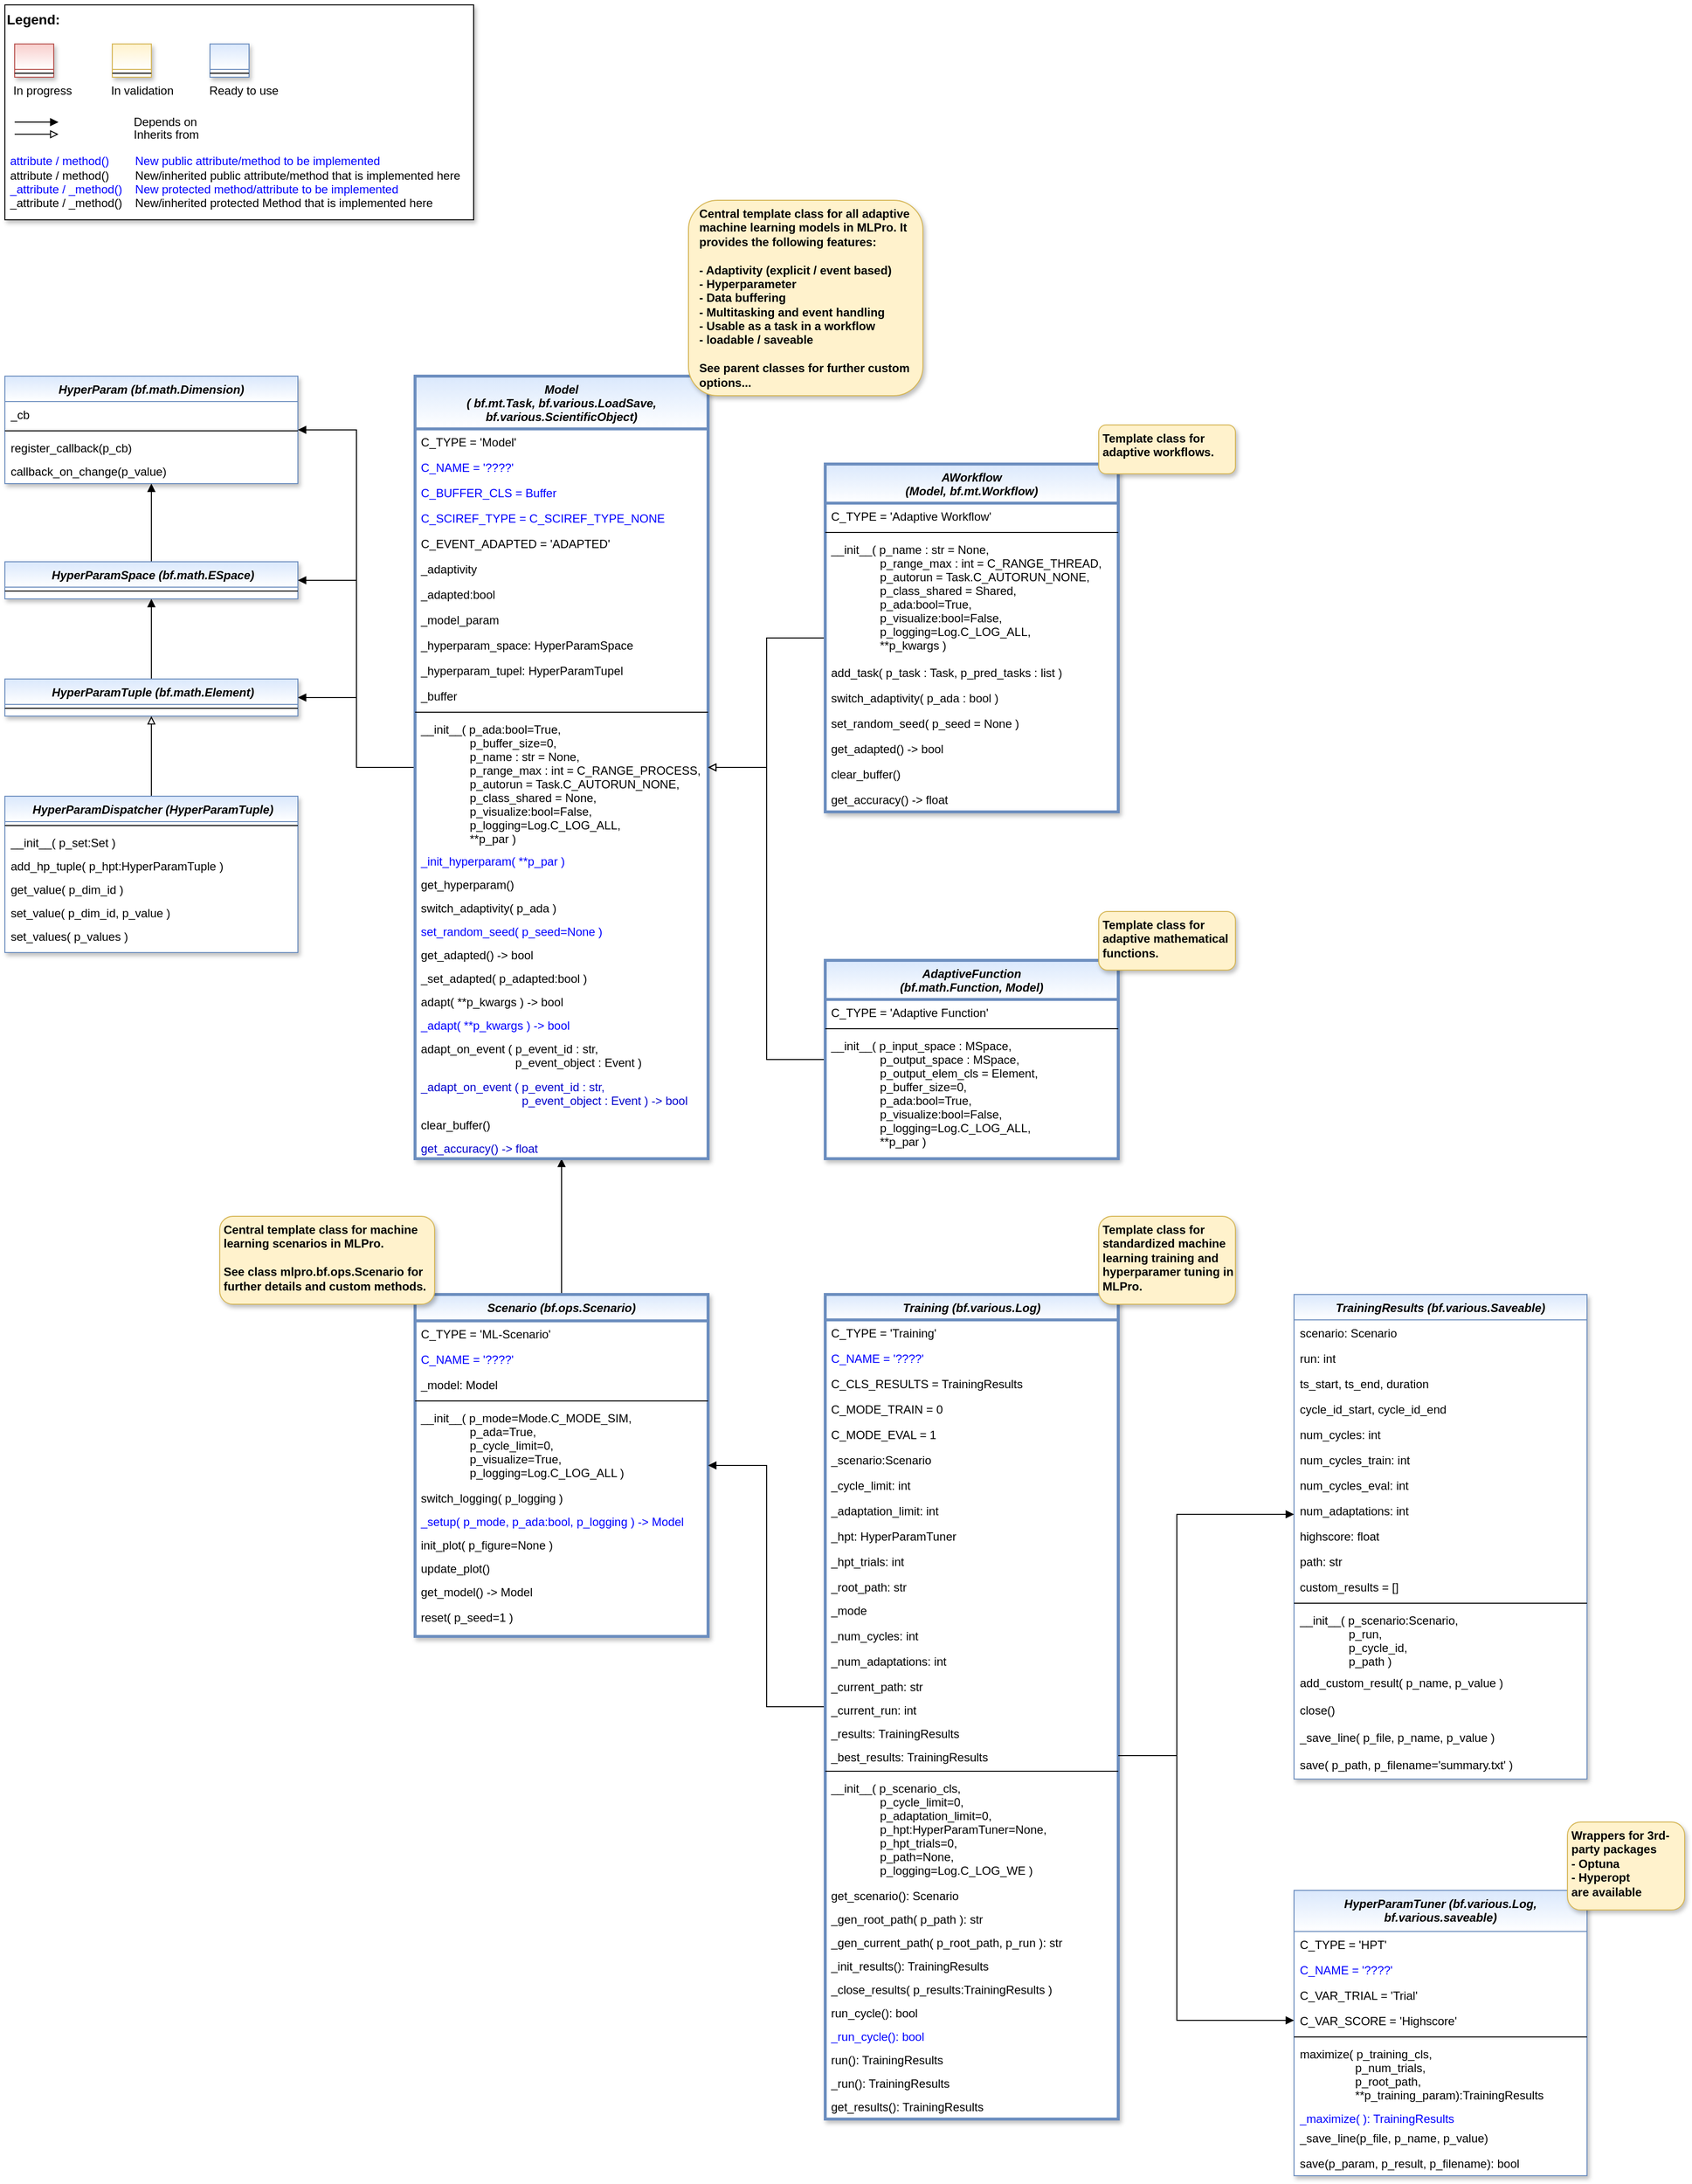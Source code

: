 <mxfile version="20.7.4" type="device"><diagram id="C5RBs43oDa-KdzZeNtuy" name="Page-1"><mxGraphModel dx="2894" dy="1236" grid="1" gridSize="10" guides="1" tooltips="1" connect="1" arrows="1" fold="1" page="1" pageScale="1" pageWidth="2336" pageHeight="1654" math="0" shadow="0"><root><mxCell id="WIyWlLk6GJQsqaUBKTNV-0"/><mxCell id="WIyWlLk6GJQsqaUBKTNV-1" parent="WIyWlLk6GJQsqaUBKTNV-0"/><mxCell id="O5edXU6aJBqtr2ZKTVR7-0" value="HyperParam (bf.math.Dimension)" style="swimlane;fontStyle=3;align=center;verticalAlign=top;childLayout=stackLayout;horizontal=1;startSize=26;horizontalStack=0;resizeParent=1;resizeLast=0;collapsible=1;marginBottom=0;rounded=0;shadow=1;strokeWidth=1;fillColor=#dae8fc;strokeColor=#6c8ebf;gradientColor=#ffffff;swimlaneFillColor=#ffffff;" parent="WIyWlLk6GJQsqaUBKTNV-1" vertex="1"><mxGeometry x="40" y="420" width="300" height="110" as="geometry"><mxRectangle x="230" y="140" width="160" height="26" as="alternateBounds"/></mxGeometry></mxCell><mxCell id="O5edXU6aJBqtr2ZKTVR7-24" value="_cb" style="text;align=left;verticalAlign=top;spacingLeft=4;spacingRight=4;overflow=hidden;rotatable=0;points=[[0,0.5],[1,0.5]];portConstraint=eastwest;" parent="O5edXU6aJBqtr2ZKTVR7-0" vertex="1"><mxGeometry y="26" width="300" height="26" as="geometry"/></mxCell><mxCell id="O5edXU6aJBqtr2ZKTVR7-4" value="" style="line;html=1;strokeWidth=1;align=left;verticalAlign=middle;spacingTop=-1;spacingLeft=3;spacingRight=3;rotatable=0;labelPosition=right;points=[];portConstraint=eastwest;" parent="O5edXU6aJBqtr2ZKTVR7-0" vertex="1"><mxGeometry y="52" width="300" height="8" as="geometry"/></mxCell><mxCell id="O5edXU6aJBqtr2ZKTVR7-25" value="register_callback(p_cb)" style="text;align=left;verticalAlign=top;spacingLeft=4;spacingRight=4;overflow=hidden;rotatable=0;points=[[0,0.5],[1,0.5]];portConstraint=eastwest;" parent="O5edXU6aJBqtr2ZKTVR7-0" vertex="1"><mxGeometry y="60" width="300" height="24" as="geometry"/></mxCell><mxCell id="O5edXU6aJBqtr2ZKTVR7-26" value="callback_on_change(p_value)" style="text;align=left;verticalAlign=top;spacingLeft=4;spacingRight=4;overflow=hidden;rotatable=0;points=[[0,0.5],[1,0.5]];portConstraint=eastwest;" parent="O5edXU6aJBqtr2ZKTVR7-0" vertex="1"><mxGeometry y="84" width="300" height="24" as="geometry"/></mxCell><mxCell id="O5edXU6aJBqtr2ZKTVR7-9" style="edgeStyle=orthogonalEdgeStyle;rounded=0;orthogonalLoop=1;jettySize=auto;html=1;endArrow=block;endFill=1;fontColor=#0000FF;" parent="WIyWlLk6GJQsqaUBKTNV-1" source="O5edXU6aJBqtr2ZKTVR7-10" target="O5edXU6aJBqtr2ZKTVR7-0" edge="1"><mxGeometry relative="1" as="geometry"/></mxCell><mxCell id="O5edXU6aJBqtr2ZKTVR7-10" value=" HyperParamSpace (bf.math.ESpace)" style="swimlane;fontStyle=3;align=center;verticalAlign=top;childLayout=stackLayout;horizontal=1;startSize=26;horizontalStack=0;resizeParent=1;resizeLast=0;collapsible=1;marginBottom=0;rounded=0;shadow=1;strokeWidth=1;fillColor=#dae8fc;strokeColor=#6c8ebf;gradientColor=#ffffff;swimlaneFillColor=#ffffff;" parent="WIyWlLk6GJQsqaUBKTNV-1" vertex="1"><mxGeometry x="40" y="610" width="300" height="38" as="geometry"><mxRectangle x="230" y="140" width="160" height="26" as="alternateBounds"/></mxGeometry></mxCell><mxCell id="O5edXU6aJBqtr2ZKTVR7-12" value="" style="line;html=1;strokeWidth=1;align=left;verticalAlign=middle;spacingTop=-1;spacingLeft=3;spacingRight=3;rotatable=0;labelPosition=right;points=[];portConstraint=eastwest;" parent="O5edXU6aJBqtr2ZKTVR7-10" vertex="1"><mxGeometry y="26" width="300" height="8" as="geometry"/></mxCell><mxCell id="O5edXU6aJBqtr2ZKTVR7-31" style="edgeStyle=orthogonalEdgeStyle;rounded=0;orthogonalLoop=1;jettySize=auto;html=1;endArrow=block;endFill=1;" parent="WIyWlLk6GJQsqaUBKTNV-1" source="O5edXU6aJBqtr2ZKTVR7-29" target="O5edXU6aJBqtr2ZKTVR7-10" edge="1"><mxGeometry relative="1" as="geometry"/></mxCell><mxCell id="O5edXU6aJBqtr2ZKTVR7-29" value=" HyperParamTuple (bf.math.Element)" style="swimlane;fontStyle=3;align=center;verticalAlign=top;childLayout=stackLayout;horizontal=1;startSize=26;horizontalStack=0;resizeParent=1;resizeLast=0;collapsible=1;marginBottom=0;rounded=0;shadow=1;strokeWidth=1;fillColor=#dae8fc;strokeColor=#6c8ebf;gradientColor=#ffffff;swimlaneFillColor=#ffffff;" parent="WIyWlLk6GJQsqaUBKTNV-1" vertex="1"><mxGeometry x="40" y="730" width="300" height="38" as="geometry"><mxRectangle x="230" y="140" width="160" height="26" as="alternateBounds"/></mxGeometry></mxCell><mxCell id="O5edXU6aJBqtr2ZKTVR7-30" value="" style="line;html=1;strokeWidth=1;align=left;verticalAlign=middle;spacingTop=-1;spacingLeft=3;spacingRight=3;rotatable=0;labelPosition=right;points=[];portConstraint=eastwest;" parent="O5edXU6aJBqtr2ZKTVR7-29" vertex="1"><mxGeometry y="26" width="300" height="8" as="geometry"/></mxCell><mxCell id="UP2SmdmnmiDTw7j5yn1o-6" value="TrainingResults (bf.various.Saveable)" style="swimlane;fontStyle=3;align=center;verticalAlign=top;childLayout=stackLayout;horizontal=1;startSize=26;horizontalStack=0;resizeParent=1;resizeLast=0;collapsible=1;marginBottom=0;rounded=0;shadow=1;strokeWidth=1;fillColor=#dae8fc;strokeColor=#6c8ebf;gradientColor=#ffffff;swimlaneFillColor=#ffffff;" parent="WIyWlLk6GJQsqaUBKTNV-1" vertex="1"><mxGeometry x="1360" y="1360" width="300" height="496" as="geometry"><mxRectangle x="230" y="140" width="160" height="26" as="alternateBounds"/></mxGeometry></mxCell><mxCell id="UP2SmdmnmiDTw7j5yn1o-34" value="scenario: Scenario" style="text;align=left;verticalAlign=top;spacingLeft=4;spacingRight=4;overflow=hidden;rotatable=0;points=[[0,0.5],[1,0.5]];portConstraint=eastwest;" parent="UP2SmdmnmiDTw7j5yn1o-6" vertex="1"><mxGeometry y="26" width="300" height="26" as="geometry"/></mxCell><mxCell id="PYtmdeU6_NjjEdoNpoMM-18" value="run: int" style="text;align=left;verticalAlign=top;spacingLeft=4;spacingRight=4;overflow=hidden;rotatable=0;points=[[0,0.5],[1,0.5]];portConstraint=eastwest;" parent="UP2SmdmnmiDTw7j5yn1o-6" vertex="1"><mxGeometry y="52" width="300" height="26" as="geometry"/></mxCell><mxCell id="UP2SmdmnmiDTw7j5yn1o-8" value="ts_start, ts_end, duration" style="text;align=left;verticalAlign=top;spacingLeft=4;spacingRight=4;overflow=hidden;rotatable=0;points=[[0,0.5],[1,0.5]];portConstraint=eastwest;" parent="UP2SmdmnmiDTw7j5yn1o-6" vertex="1"><mxGeometry y="78" width="300" height="26" as="geometry"/></mxCell><mxCell id="UP2SmdmnmiDTw7j5yn1o-9" value="cycle_id_start, cycle_id_end" style="text;align=left;verticalAlign=top;spacingLeft=4;spacingRight=4;overflow=hidden;rotatable=0;points=[[0,0.5],[1,0.5]];portConstraint=eastwest;" parent="UP2SmdmnmiDTw7j5yn1o-6" vertex="1"><mxGeometry y="104" width="300" height="26" as="geometry"/></mxCell><mxCell id="xcaQaqvuv9AdEiCgPE8b-4" value="num_cycles: int" style="text;align=left;verticalAlign=top;spacingLeft=4;spacingRight=4;overflow=hidden;rotatable=0;points=[[0,0.5],[1,0.5]];portConstraint=eastwest;" parent="UP2SmdmnmiDTw7j5yn1o-6" vertex="1"><mxGeometry y="130" width="300" height="26" as="geometry"/></mxCell><mxCell id="__xDNqv_vZQiCEkt3bh0-3" value="num_cycles_train: int" style="text;align=left;verticalAlign=top;spacingLeft=4;spacingRight=4;overflow=hidden;rotatable=0;points=[[0,0.5],[1,0.5]];portConstraint=eastwest;" parent="UP2SmdmnmiDTw7j5yn1o-6" vertex="1"><mxGeometry y="156" width="300" height="26" as="geometry"/></mxCell><mxCell id="xcaQaqvuv9AdEiCgPE8b-3" value="num_cycles_eval: int" style="text;align=left;verticalAlign=top;spacingLeft=4;spacingRight=4;overflow=hidden;rotatable=0;points=[[0,0.5],[1,0.5]];portConstraint=eastwest;" parent="UP2SmdmnmiDTw7j5yn1o-6" vertex="1"><mxGeometry y="182" width="300" height="26" as="geometry"/></mxCell><mxCell id="__xDNqv_vZQiCEkt3bh0-2" value="num_adaptations: int" style="text;align=left;verticalAlign=top;spacingLeft=4;spacingRight=4;overflow=hidden;rotatable=0;points=[[0,0.5],[1,0.5]];portConstraint=eastwest;" parent="UP2SmdmnmiDTw7j5yn1o-6" vertex="1"><mxGeometry y="208" width="300" height="26" as="geometry"/></mxCell><mxCell id="UP2SmdmnmiDTw7j5yn1o-15" value="highscore: float" style="text;align=left;verticalAlign=top;spacingLeft=4;spacingRight=4;overflow=hidden;rotatable=0;points=[[0,0.5],[1,0.5]];portConstraint=eastwest;" parent="UP2SmdmnmiDTw7j5yn1o-6" vertex="1"><mxGeometry y="234" width="300" height="26" as="geometry"/></mxCell><mxCell id="UP2SmdmnmiDTw7j5yn1o-39" value="path: str" style="text;align=left;verticalAlign=top;spacingLeft=4;spacingRight=4;overflow=hidden;rotatable=0;points=[[0,0.5],[1,0.5]];portConstraint=eastwest;" parent="UP2SmdmnmiDTw7j5yn1o-6" vertex="1"><mxGeometry y="260" width="300" height="26" as="geometry"/></mxCell><mxCell id="PYtmdeU6_NjjEdoNpoMM-24" value="custom_results = []" style="text;align=left;verticalAlign=top;spacingLeft=4;spacingRight=4;overflow=hidden;rotatable=0;points=[[0,0.5],[1,0.5]];portConstraint=eastwest;" parent="UP2SmdmnmiDTw7j5yn1o-6" vertex="1"><mxGeometry y="286" width="300" height="26" as="geometry"/></mxCell><mxCell id="UP2SmdmnmiDTw7j5yn1o-16" value="" style="line;html=1;strokeWidth=1;align=left;verticalAlign=middle;spacingTop=-1;spacingLeft=3;spacingRight=3;rotatable=0;labelPosition=right;points=[];portConstraint=eastwest;" parent="UP2SmdmnmiDTw7j5yn1o-6" vertex="1"><mxGeometry y="312" width="300" height="8" as="geometry"/></mxCell><mxCell id="UP2SmdmnmiDTw7j5yn1o-17" value="__init__( p_scenario:Scenario, &#10;               p_run,&#10;               p_cycle_id,&#10;               p_path )" style="text;align=left;verticalAlign=top;spacingLeft=4;spacingRight=4;overflow=hidden;rotatable=0;points=[[0,0.5],[1,0.5]];portConstraint=eastwest;" parent="UP2SmdmnmiDTw7j5yn1o-6" vertex="1"><mxGeometry y="320" width="300" height="64" as="geometry"/></mxCell><mxCell id="PYtmdeU6_NjjEdoNpoMM-25" value="add_custom_result( p_name, p_value )" style="text;align=left;verticalAlign=top;spacingLeft=4;spacingRight=4;overflow=hidden;rotatable=0;points=[[0,0.5],[1,0.5]];portConstraint=eastwest;" parent="UP2SmdmnmiDTw7j5yn1o-6" vertex="1"><mxGeometry y="384" width="300" height="28" as="geometry"/></mxCell><mxCell id="PYtmdeU6_NjjEdoNpoMM-23" value="close()" style="text;align=left;verticalAlign=top;spacingLeft=4;spacingRight=4;overflow=hidden;rotatable=0;points=[[0,0.5],[1,0.5]];portConstraint=eastwest;" parent="UP2SmdmnmiDTw7j5yn1o-6" vertex="1"><mxGeometry y="412" width="300" height="28" as="geometry"/></mxCell><mxCell id="PYtmdeU6_NjjEdoNpoMM-27" value="_save_line( p_file, p_name, p_value )" style="text;align=left;verticalAlign=top;spacingLeft=4;spacingRight=4;overflow=hidden;rotatable=0;points=[[0,0.5],[1,0.5]];portConstraint=eastwest;" parent="UP2SmdmnmiDTw7j5yn1o-6" vertex="1"><mxGeometry y="440" width="300" height="28" as="geometry"/></mxCell><mxCell id="PYtmdeU6_NjjEdoNpoMM-26" value="save( p_path, p_filename='summary.txt' )" style="text;align=left;verticalAlign=top;spacingLeft=4;spacingRight=4;overflow=hidden;rotatable=0;points=[[0,0.5],[1,0.5]];portConstraint=eastwest;" parent="UP2SmdmnmiDTw7j5yn1o-6" vertex="1"><mxGeometry y="468" width="300" height="28" as="geometry"/></mxCell><mxCell id="UP2SmdmnmiDTw7j5yn1o-40" value="HyperParamTuner (bf.various.Log,&#10;bf.various.saveable)" style="swimlane;fontStyle=3;align=center;verticalAlign=top;childLayout=stackLayout;horizontal=1;startSize=42;horizontalStack=0;resizeParent=1;resizeLast=0;collapsible=1;marginBottom=0;rounded=0;shadow=1;strokeWidth=1;fillColor=#dae8fc;strokeColor=#6c8ebf;swimlaneFillColor=#ffffff;gradientColor=#ffffff;" parent="WIyWlLk6GJQsqaUBKTNV-1" vertex="1"><mxGeometry x="1360" y="1970" width="300" height="292" as="geometry"><mxRectangle x="230" y="140" width="160" height="26" as="alternateBounds"/></mxGeometry></mxCell><mxCell id="UP2SmdmnmiDTw7j5yn1o-60" value="C_TYPE = 'HPT'" style="text;align=left;verticalAlign=top;spacingLeft=4;spacingRight=4;overflow=hidden;rotatable=0;points=[[0,0.5],[1,0.5]];portConstraint=eastwest;" parent="UP2SmdmnmiDTw7j5yn1o-40" vertex="1"><mxGeometry y="42" width="300" height="26" as="geometry"/></mxCell><mxCell id="FmXNCEUKpYJ3uv0xe9kV-7" value="C_NAME = '????'" style="text;align=left;verticalAlign=top;spacingLeft=4;spacingRight=4;overflow=hidden;rotatable=0;points=[[0,0.5],[1,0.5]];portConstraint=eastwest;fontColor=#0000FF;" parent="UP2SmdmnmiDTw7j5yn1o-40" vertex="1"><mxGeometry y="68" width="300" height="26" as="geometry"/></mxCell><mxCell id="FmXNCEUKpYJ3uv0xe9kV-6" value="C_VAR_TRIAL = 'Trial'" style="text;align=left;verticalAlign=top;spacingLeft=4;spacingRight=4;overflow=hidden;rotatable=0;points=[[0,0.5],[1,0.5]];portConstraint=eastwest;" parent="UP2SmdmnmiDTw7j5yn1o-40" vertex="1"><mxGeometry y="94" width="300" height="26" as="geometry"/></mxCell><mxCell id="UP2SmdmnmiDTw7j5yn1o-61" value="C_VAR_SCORE = 'Highscore'" style="text;align=left;verticalAlign=top;spacingLeft=4;spacingRight=4;overflow=hidden;rotatable=0;points=[[0,0.5],[1,0.5]];portConstraint=eastwest;fontColor=#000000;" parent="UP2SmdmnmiDTw7j5yn1o-40" vertex="1"><mxGeometry y="120" width="300" height="26" as="geometry"/></mxCell><mxCell id="UP2SmdmnmiDTw7j5yn1o-47" value="" style="line;html=1;strokeWidth=1;align=left;verticalAlign=middle;spacingTop=-1;spacingLeft=3;spacingRight=3;rotatable=0;labelPosition=right;points=[];portConstraint=eastwest;" parent="UP2SmdmnmiDTw7j5yn1o-40" vertex="1"><mxGeometry y="146" width="300" height="8" as="geometry"/></mxCell><mxCell id="UP2SmdmnmiDTw7j5yn1o-71" value="maximize( p_training_cls, &#10;                 p_num_trials, &#10;                 p_root_path,&#10;                 **p_training_param):TrainingResults" style="text;align=left;verticalAlign=top;spacingLeft=4;spacingRight=4;overflow=hidden;rotatable=0;points=[[0,0.5],[1,0.5]];portConstraint=eastwest;" parent="UP2SmdmnmiDTw7j5yn1o-40" vertex="1"><mxGeometry y="154" width="300" height="66" as="geometry"/></mxCell><mxCell id="dl7jBH0QpKdt2L9IKGmV-32" value="_maximize( ): TrainingResults" style="text;align=left;verticalAlign=top;spacingLeft=4;spacingRight=4;overflow=hidden;rotatable=0;points=[[0,0.5],[1,0.5]];portConstraint=eastwest;fontColor=#0000FF;" parent="UP2SmdmnmiDTw7j5yn1o-40" vertex="1"><mxGeometry y="220" width="300" height="20" as="geometry"/></mxCell><mxCell id="FmXNCEUKpYJ3uv0xe9kV-10" value="_save_line(p_file, p_name, p_value)" style="text;align=left;verticalAlign=top;spacingLeft=4;spacingRight=4;overflow=hidden;rotatable=0;points=[[0,0.5],[1,0.5]];portConstraint=eastwest;" parent="UP2SmdmnmiDTw7j5yn1o-40" vertex="1"><mxGeometry y="240" width="300" height="26" as="geometry"/></mxCell><mxCell id="FmXNCEUKpYJ3uv0xe9kV-11" value="save(p_param, p_result, p_filename): bool" style="text;align=left;verticalAlign=top;spacingLeft=4;spacingRight=4;overflow=hidden;rotatable=0;points=[[0,0.5],[1,0.5]];portConstraint=eastwest;" parent="UP2SmdmnmiDTw7j5yn1o-40" vertex="1"><mxGeometry y="266" width="300" height="26" as="geometry"/></mxCell><mxCell id="__xDNqv_vZQiCEkt3bh0-10" style="edgeStyle=orthogonalEdgeStyle;rounded=0;orthogonalLoop=1;jettySize=auto;html=1;endArrow=block;endFill=1;exitX=0.5;exitY=0;exitDx=0;exitDy=0;" parent="WIyWlLk6GJQsqaUBKTNV-1" source="UP2SmdmnmiDTw7j5yn1o-20" target="ZXzUqIAL4igxPkpYoOi9-0" edge="1"><mxGeometry relative="1" as="geometry"/></mxCell><mxCell id="UP2SmdmnmiDTw7j5yn1o-20" value="Scenario (bf.ops.Scenario)" style="swimlane;fontStyle=3;align=center;verticalAlign=top;childLayout=stackLayout;horizontal=1;startSize=27;horizontalStack=0;resizeParent=1;resizeLast=0;collapsible=1;marginBottom=0;rounded=0;shadow=1;strokeWidth=3;fillColor=#dae8fc;strokeColor=#6c8ebf;gradientColor=#ffffff;swimlaneFillColor=#ffffff;" parent="WIyWlLk6GJQsqaUBKTNV-1" vertex="1"><mxGeometry x="460" y="1360" width="300" height="350" as="geometry"><mxRectangle x="230" y="140" width="160" height="26" as="alternateBounds"/></mxGeometry></mxCell><mxCell id="UP2SmdmnmiDTw7j5yn1o-27" value="C_TYPE = 'ML-Scenario'" style="text;align=left;verticalAlign=top;spacingLeft=4;spacingRight=4;overflow=hidden;rotatable=0;points=[[0,0.5],[1,0.5]];portConstraint=eastwest;" parent="UP2SmdmnmiDTw7j5yn1o-20" vertex="1"><mxGeometry y="27" width="300" height="26" as="geometry"/></mxCell><mxCell id="UP2SmdmnmiDTw7j5yn1o-28" value="C_NAME = '????'" style="text;align=left;verticalAlign=top;spacingLeft=4;spacingRight=4;overflow=hidden;rotatable=0;points=[[0,0.5],[1,0.5]];portConstraint=eastwest;fontColor=#0000FF;" parent="UP2SmdmnmiDTw7j5yn1o-20" vertex="1"><mxGeometry y="53" width="300" height="26" as="geometry"/></mxCell><mxCell id="dl7jBH0QpKdt2L9IKGmV-12" value="_model: Model" style="text;align=left;verticalAlign=top;spacingLeft=4;spacingRight=4;overflow=hidden;rotatable=0;points=[[0,0.5],[1,0.5]];portConstraint=eastwest;" parent="UP2SmdmnmiDTw7j5yn1o-20" vertex="1"><mxGeometry y="79" width="300" height="26" as="geometry"/></mxCell><mxCell id="UP2SmdmnmiDTw7j5yn1o-25" value="" style="line;html=1;strokeWidth=1;align=left;verticalAlign=middle;spacingTop=-1;spacingLeft=3;spacingRight=3;rotatable=0;labelPosition=right;points=[];portConstraint=eastwest;" parent="UP2SmdmnmiDTw7j5yn1o-20" vertex="1"><mxGeometry y="105" width="300" height="8" as="geometry"/></mxCell><mxCell id="f72OymnG5Jdyl8jaYfJm-5" value="__init__( p_mode=Mode.C_MODE_SIM,&#10;               p_ada=True, &#10;               p_cycle_limit=0,&#10;               p_visualize=True,&#10;               p_logging=Log.C_LOG_ALL )" style="text;align=left;verticalAlign=top;spacingLeft=4;spacingRight=4;overflow=hidden;rotatable=0;points=[[0,0.5],[1,0.5]];portConstraint=eastwest;" parent="UP2SmdmnmiDTw7j5yn1o-20" vertex="1"><mxGeometry y="113" width="300" height="82" as="geometry"/></mxCell><mxCell id="PYtmdeU6_NjjEdoNpoMM-0" value="switch_logging( p_logging )" style="text;align=left;verticalAlign=top;spacingLeft=4;spacingRight=4;overflow=hidden;rotatable=0;points=[[0,0.5],[1,0.5]];portConstraint=eastwest;" parent="UP2SmdmnmiDTw7j5yn1o-20" vertex="1"><mxGeometry y="195" width="300" height="24" as="geometry"/></mxCell><mxCell id="dl7jBH0QpKdt2L9IKGmV-11" value="_setup( p_mode, p_ada:bool, p_logging ) -&gt; Model" style="text;align=left;verticalAlign=top;spacingLeft=4;spacingRight=4;overflow=hidden;rotatable=0;points=[[0,0.5],[1,0.5]];portConstraint=eastwest;fontColor=#0000FF;" parent="UP2SmdmnmiDTw7j5yn1o-20" vertex="1"><mxGeometry y="219" width="300" height="24" as="geometry"/></mxCell><mxCell id="GVWxCdjZFcxz5yg6jZ50-13" value="init_plot( p_figure=None )" style="text;align=left;verticalAlign=top;spacingLeft=4;spacingRight=4;overflow=hidden;rotatable=0;points=[[0,0.5],[1,0.5]];portConstraint=eastwest;" parent="UP2SmdmnmiDTw7j5yn1o-20" vertex="1"><mxGeometry y="243" width="300" height="24" as="geometry"/></mxCell><mxCell id="GVWxCdjZFcxz5yg6jZ50-16" value="update_plot()" style="text;align=left;verticalAlign=top;spacingLeft=4;spacingRight=4;overflow=hidden;rotatable=0;points=[[0,0.5],[1,0.5]];portConstraint=eastwest;" parent="UP2SmdmnmiDTw7j5yn1o-20" vertex="1"><mxGeometry y="267" width="300" height="24" as="geometry"/></mxCell><mxCell id="UP2SmdmnmiDTw7j5yn1o-37" value="get_model() -&gt; Model" style="text;align=left;verticalAlign=top;spacingLeft=4;spacingRight=4;overflow=hidden;rotatable=0;points=[[0,0.5],[1,0.5]];portConstraint=eastwest;" parent="UP2SmdmnmiDTw7j5yn1o-20" vertex="1"><mxGeometry y="291" width="300" height="26" as="geometry"/></mxCell><mxCell id="UP2SmdmnmiDTw7j5yn1o-29" value="reset( p_seed=1 )" style="text;align=left;verticalAlign=top;spacingLeft=4;spacingRight=4;overflow=hidden;rotatable=0;points=[[0,0.5],[1,0.5]];portConstraint=eastwest;" parent="UP2SmdmnmiDTw7j5yn1o-20" vertex="1"><mxGeometry y="317" width="300" height="30" as="geometry"/></mxCell><mxCell id="__xDNqv_vZQiCEkt3bh0-11" style="edgeStyle=orthogonalEdgeStyle;rounded=0;orthogonalLoop=1;jettySize=auto;html=1;endArrow=block;endFill=1;exitX=1;exitY=0.5;exitDx=0;exitDy=0;" parent="WIyWlLk6GJQsqaUBKTNV-1" source="PYtmdeU6_NjjEdoNpoMM-19" target="UP2SmdmnmiDTw7j5yn1o-6" edge="1"><mxGeometry relative="1" as="geometry"><Array as="points"><mxPoint x="1240" y="1832"/><mxPoint x="1240" y="1585"/></Array></mxGeometry></mxCell><mxCell id="__xDNqv_vZQiCEkt3bh0-13" style="edgeStyle=orthogonalEdgeStyle;rounded=0;orthogonalLoop=1;jettySize=auto;html=1;endArrow=block;endFill=1;" parent="WIyWlLk6GJQsqaUBKTNV-1" source="UP2SmdmnmiDTw7j5yn1o-0" target="UP2SmdmnmiDTw7j5yn1o-20" edge="1"><mxGeometry relative="1" as="geometry"><mxPoint x="761" y="1745" as="targetPoint"/></mxGeometry></mxCell><mxCell id="UP2SmdmnmiDTw7j5yn1o-0" value="Training (bf.various.Log)" style="swimlane;fontStyle=3;align=center;verticalAlign=top;childLayout=stackLayout;horizontal=1;startSize=26;horizontalStack=0;resizeParent=1;resizeLast=0;collapsible=1;marginBottom=0;rounded=0;shadow=1;strokeWidth=3;fillColor=#dae8fc;strokeColor=#6c8ebf;gradientColor=#ffffff;swimlaneFillColor=#ffffff;" parent="WIyWlLk6GJQsqaUBKTNV-1" vertex="1"><mxGeometry x="880" y="1360" width="300" height="844" as="geometry"><mxRectangle x="230" y="140" width="160" height="26" as="alternateBounds"/></mxGeometry></mxCell><mxCell id="UP2SmdmnmiDTw7j5yn1o-1" value="C_TYPE = 'Training'" style="text;align=left;verticalAlign=top;spacingLeft=4;spacingRight=4;overflow=hidden;rotatable=0;points=[[0,0.5],[1,0.5]];portConstraint=eastwest;" parent="UP2SmdmnmiDTw7j5yn1o-0" vertex="1"><mxGeometry y="26" width="300" height="26" as="geometry"/></mxCell><mxCell id="UP2SmdmnmiDTw7j5yn1o-2" value="C_NAME = '????'" style="text;align=left;verticalAlign=top;spacingLeft=4;spacingRight=4;overflow=hidden;rotatable=0;points=[[0,0.5],[1,0.5]];portConstraint=eastwest;fontColor=#0000FF;" parent="UP2SmdmnmiDTw7j5yn1o-0" vertex="1"><mxGeometry y="52" width="300" height="26" as="geometry"/></mxCell><mxCell id="PYtmdeU6_NjjEdoNpoMM-20" value="C_CLS_RESULTS = TrainingResults" style="text;align=left;verticalAlign=top;spacingLeft=4;spacingRight=4;overflow=hidden;rotatable=0;points=[[0,0.5],[1,0.5]];portConstraint=eastwest;" parent="UP2SmdmnmiDTw7j5yn1o-0" vertex="1"><mxGeometry y="78" width="300" height="26" as="geometry"/></mxCell><mxCell id="xcaQaqvuv9AdEiCgPE8b-0" value="C_MODE_TRAIN = 0" style="text;align=left;verticalAlign=top;spacingLeft=4;spacingRight=4;overflow=hidden;rotatable=0;points=[[0,0.5],[1,0.5]];portConstraint=eastwest;" parent="UP2SmdmnmiDTw7j5yn1o-0" vertex="1"><mxGeometry y="104" width="300" height="26" as="geometry"/></mxCell><mxCell id="xcaQaqvuv9AdEiCgPE8b-1" value="C_MODE_EVAL = 1" style="text;align=left;verticalAlign=top;spacingLeft=4;spacingRight=4;overflow=hidden;rotatable=0;points=[[0,0.5],[1,0.5]];portConstraint=eastwest;" parent="UP2SmdmnmiDTw7j5yn1o-0" vertex="1"><mxGeometry y="130" width="300" height="26" as="geometry"/></mxCell><mxCell id="n3NhlZLaFpn2-pY8zzA--0" value="_scenario:Scenario" style="text;align=left;verticalAlign=top;spacingLeft=4;spacingRight=4;overflow=hidden;rotatable=0;points=[[0,0.5],[1,0.5]];portConstraint=eastwest;" parent="UP2SmdmnmiDTw7j5yn1o-0" vertex="1"><mxGeometry y="156" width="300" height="26" as="geometry"/></mxCell><mxCell id="PYtmdeU6_NjjEdoNpoMM-31" value="_cycle_limit: int" style="text;align=left;verticalAlign=top;spacingLeft=4;spacingRight=4;overflow=hidden;rotatable=0;points=[[0,0.5],[1,0.5]];portConstraint=eastwest;" parent="UP2SmdmnmiDTw7j5yn1o-0" vertex="1"><mxGeometry y="182" width="300" height="26" as="geometry"/></mxCell><mxCell id="__xDNqv_vZQiCEkt3bh0-1" value="_adaptation_limit: int" style="text;align=left;verticalAlign=top;spacingLeft=4;spacingRight=4;overflow=hidden;rotatable=0;points=[[0,0.5],[1,0.5]];portConstraint=eastwest;" parent="UP2SmdmnmiDTw7j5yn1o-0" vertex="1"><mxGeometry y="208" width="300" height="26" as="geometry"/></mxCell><mxCell id="n3NhlZLaFpn2-pY8zzA--2" value="_hpt: HyperParamTuner" style="text;align=left;verticalAlign=top;spacingLeft=4;spacingRight=4;overflow=hidden;rotatable=0;points=[[0,0.5],[1,0.5]];portConstraint=eastwest;" parent="UP2SmdmnmiDTw7j5yn1o-0" vertex="1"><mxGeometry y="234" width="300" height="26" as="geometry"/></mxCell><mxCell id="n3NhlZLaFpn2-pY8zzA--3" value="_hpt_trials: int" style="text;align=left;verticalAlign=top;spacingLeft=4;spacingRight=4;overflow=hidden;rotatable=0;points=[[0,0.5],[1,0.5]];portConstraint=eastwest;" parent="UP2SmdmnmiDTw7j5yn1o-0" vertex="1"><mxGeometry y="260" width="300" height="26" as="geometry"/></mxCell><mxCell id="PYtmdeU6_NjjEdoNpoMM-14" value="_root_path: str" style="text;align=left;verticalAlign=top;spacingLeft=4;spacingRight=4;overflow=hidden;rotatable=0;points=[[0,0.5],[1,0.5]];portConstraint=eastwest;" parent="UP2SmdmnmiDTw7j5yn1o-0" vertex="1"><mxGeometry y="286" width="300" height="24" as="geometry"/></mxCell><mxCell id="xcaQaqvuv9AdEiCgPE8b-2" value="_mode" style="text;align=left;verticalAlign=top;spacingLeft=4;spacingRight=4;overflow=hidden;rotatable=0;points=[[0,0.5],[1,0.5]];portConstraint=eastwest;" parent="UP2SmdmnmiDTw7j5yn1o-0" vertex="1"><mxGeometry y="310" width="300" height="26" as="geometry"/></mxCell><mxCell id="n3NhlZLaFpn2-pY8zzA--1" value="_num_cycles: int" style="text;align=left;verticalAlign=top;spacingLeft=4;spacingRight=4;overflow=hidden;rotatable=0;points=[[0,0.5],[1,0.5]];portConstraint=eastwest;" parent="UP2SmdmnmiDTw7j5yn1o-0" vertex="1"><mxGeometry y="336" width="300" height="26" as="geometry"/></mxCell><mxCell id="__xDNqv_vZQiCEkt3bh0-0" value="_num_adaptations: int" style="text;align=left;verticalAlign=top;spacingLeft=4;spacingRight=4;overflow=hidden;rotatable=0;points=[[0,0.5],[1,0.5]];portConstraint=eastwest;" parent="UP2SmdmnmiDTw7j5yn1o-0" vertex="1"><mxGeometry y="362" width="300" height="26" as="geometry"/></mxCell><mxCell id="PYtmdeU6_NjjEdoNpoMM-16" value="_current_path: str" style="text;align=left;verticalAlign=top;spacingLeft=4;spacingRight=4;overflow=hidden;rotatable=0;points=[[0,0.5],[1,0.5]];portConstraint=eastwest;" parent="UP2SmdmnmiDTw7j5yn1o-0" vertex="1"><mxGeometry y="388" width="300" height="24" as="geometry"/></mxCell><mxCell id="PYtmdeU6_NjjEdoNpoMM-17" value="_current_run: int" style="text;align=left;verticalAlign=top;spacingLeft=4;spacingRight=4;overflow=hidden;rotatable=0;points=[[0,0.5],[1,0.5]];portConstraint=eastwest;" parent="UP2SmdmnmiDTw7j5yn1o-0" vertex="1"><mxGeometry y="412" width="300" height="24" as="geometry"/></mxCell><mxCell id="dl7jBH0QpKdt2L9IKGmV-31" value="_results: TrainingResults" style="text;align=left;verticalAlign=top;spacingLeft=4;spacingRight=4;overflow=hidden;rotatable=0;points=[[0,0.5],[1,0.5]];portConstraint=eastwest;" parent="UP2SmdmnmiDTw7j5yn1o-0" vertex="1"><mxGeometry y="436" width="300" height="24" as="geometry"/></mxCell><mxCell id="PYtmdeU6_NjjEdoNpoMM-19" value="_best_results: TrainingResults" style="text;align=left;verticalAlign=top;spacingLeft=4;spacingRight=4;overflow=hidden;rotatable=0;points=[[0,0.5],[1,0.5]];portConstraint=eastwest;" parent="UP2SmdmnmiDTw7j5yn1o-0" vertex="1"><mxGeometry y="460" width="300" height="24" as="geometry"/></mxCell><mxCell id="UP2SmdmnmiDTw7j5yn1o-3" value="" style="line;html=1;strokeWidth=1;align=left;verticalAlign=middle;spacingTop=-1;spacingLeft=3;spacingRight=3;rotatable=0;labelPosition=right;points=[];portConstraint=eastwest;" parent="UP2SmdmnmiDTw7j5yn1o-0" vertex="1"><mxGeometry y="484" width="300" height="8" as="geometry"/></mxCell><mxCell id="UP2SmdmnmiDTw7j5yn1o-4" value="__init__( p_scenario_cls,&#10;               p_cycle_limit=0,&#10;               p_adaptation_limit=0,&#10;               p_hpt:HyperParamTuner=None,&#10;               p_hpt_trials=0,&#10;               p_path=None,&#10;               p_logging=Log.C_LOG_WE )" style="text;align=left;verticalAlign=top;spacingLeft=4;spacingRight=4;overflow=hidden;rotatable=0;points=[[0,0.5],[1,0.5]];portConstraint=eastwest;" parent="UP2SmdmnmiDTw7j5yn1o-0" vertex="1"><mxGeometry y="492" width="300" height="110" as="geometry"/></mxCell><mxCell id="UP2SmdmnmiDTw7j5yn1o-36" value="get_scenario(): Scenario" style="text;align=left;verticalAlign=top;spacingLeft=4;spacingRight=4;overflow=hidden;rotatable=0;points=[[0,0.5],[1,0.5]];portConstraint=eastwest;" parent="UP2SmdmnmiDTw7j5yn1o-0" vertex="1"><mxGeometry y="602" width="300" height="24" as="geometry"/></mxCell><mxCell id="PYtmdeU6_NjjEdoNpoMM-32" value="_gen_root_path( p_path ): str" style="text;align=left;verticalAlign=top;spacingLeft=4;spacingRight=4;overflow=hidden;rotatable=0;points=[[0,0.5],[1,0.5]];portConstraint=eastwest;" parent="UP2SmdmnmiDTw7j5yn1o-0" vertex="1"><mxGeometry y="626" width="300" height="24" as="geometry"/></mxCell><mxCell id="PYtmdeU6_NjjEdoNpoMM-15" value="_gen_current_path( p_root_path, p_run ): str" style="text;align=left;verticalAlign=top;spacingLeft=4;spacingRight=4;overflow=hidden;rotatable=0;points=[[0,0.5],[1,0.5]];portConstraint=eastwest;" parent="UP2SmdmnmiDTw7j5yn1o-0" vertex="1"><mxGeometry y="650" width="300" height="24" as="geometry"/></mxCell><mxCell id="PYtmdeU6_NjjEdoNpoMM-33" value="_init_results(): TrainingResults" style="text;align=left;verticalAlign=top;spacingLeft=4;spacingRight=4;overflow=hidden;rotatable=0;points=[[0,0.5],[1,0.5]];portConstraint=eastwest;" parent="UP2SmdmnmiDTw7j5yn1o-0" vertex="1"><mxGeometry y="674" width="300" height="24" as="geometry"/></mxCell><mxCell id="PYtmdeU6_NjjEdoNpoMM-34" value="_close_results( p_results:TrainingResults )" style="text;align=left;verticalAlign=top;spacingLeft=4;spacingRight=4;overflow=hidden;rotatable=0;points=[[0,0.5],[1,0.5]];portConstraint=eastwest;" parent="UP2SmdmnmiDTw7j5yn1o-0" vertex="1"><mxGeometry y="698" width="300" height="24" as="geometry"/></mxCell><mxCell id="UP2SmdmnmiDTw7j5yn1o-38" value="run_cycle(): bool" style="text;align=left;verticalAlign=top;spacingLeft=4;spacingRight=4;overflow=hidden;rotatable=0;points=[[0,0.5],[1,0.5]];portConstraint=eastwest;" parent="UP2SmdmnmiDTw7j5yn1o-0" vertex="1"><mxGeometry y="722" width="300" height="24" as="geometry"/></mxCell><mxCell id="PYtmdeU6_NjjEdoNpoMM-13" value="_run_cycle(): bool" style="text;align=left;verticalAlign=top;spacingLeft=4;spacingRight=4;overflow=hidden;rotatable=0;points=[[0,0.5],[1,0.5]];portConstraint=eastwest;fontColor=#0000FF;" parent="UP2SmdmnmiDTw7j5yn1o-0" vertex="1"><mxGeometry y="746" width="300" height="24" as="geometry"/></mxCell><mxCell id="PYtmdeU6_NjjEdoNpoMM-12" value="run(): TrainingResults" style="text;align=left;verticalAlign=top;spacingLeft=4;spacingRight=4;overflow=hidden;rotatable=0;points=[[0,0.5],[1,0.5]];portConstraint=eastwest;" parent="UP2SmdmnmiDTw7j5yn1o-0" vertex="1"><mxGeometry y="770" width="300" height="24" as="geometry"/></mxCell><mxCell id="UP2SmdmnmiDTw7j5yn1o-5" value="_run(): TrainingResults" style="text;align=left;verticalAlign=top;spacingLeft=4;spacingRight=4;overflow=hidden;rotatable=0;points=[[0,0.5],[1,0.5]];portConstraint=eastwest;" parent="UP2SmdmnmiDTw7j5yn1o-0" vertex="1"><mxGeometry y="794" width="300" height="24" as="geometry"/></mxCell><mxCell id="UP2SmdmnmiDTw7j5yn1o-18" value="get_results(): TrainingResults" style="text;align=left;verticalAlign=top;spacingLeft=4;spacingRight=4;overflow=hidden;rotatable=0;points=[[0,0.5],[1,0.5]];portConstraint=eastwest;" parent="UP2SmdmnmiDTw7j5yn1o-0" vertex="1"><mxGeometry y="818" width="300" height="26" as="geometry"/></mxCell><mxCell id="zoPMUYXmq0lysCq5f9s5-1" style="edgeStyle=orthogonalEdgeStyle;rounded=0;orthogonalLoop=1;jettySize=auto;html=1;endArrow=block;endFill=1;" parent="WIyWlLk6GJQsqaUBKTNV-1" source="ZXzUqIAL4igxPkpYoOi9-0" target="O5edXU6aJBqtr2ZKTVR7-0" edge="1"><mxGeometry relative="1" as="geometry"/></mxCell><mxCell id="zoPMUYXmq0lysCq5f9s5-2" style="edgeStyle=orthogonalEdgeStyle;rounded=0;orthogonalLoop=1;jettySize=auto;html=1;endArrow=block;endFill=1;" parent="WIyWlLk6GJQsqaUBKTNV-1" source="ZXzUqIAL4igxPkpYoOi9-0" target="O5edXU6aJBqtr2ZKTVR7-10" edge="1"><mxGeometry relative="1" as="geometry"/></mxCell><mxCell id="zoPMUYXmq0lysCq5f9s5-3" style="edgeStyle=orthogonalEdgeStyle;rounded=0;orthogonalLoop=1;jettySize=auto;html=1;endArrow=block;endFill=1;" parent="WIyWlLk6GJQsqaUBKTNV-1" source="ZXzUqIAL4igxPkpYoOi9-0" target="O5edXU6aJBqtr2ZKTVR7-29" edge="1"><mxGeometry relative="1" as="geometry"/></mxCell><mxCell id="ZXzUqIAL4igxPkpYoOi9-0" value="Model &#10;( bf.mt.Task, bf.various.LoadSave, &#10;bf.various.ScientificObject)" style="swimlane;fontStyle=3;align=center;verticalAlign=top;childLayout=stackLayout;horizontal=1;startSize=54;horizontalStack=0;resizeParent=1;resizeLast=0;collapsible=1;marginBottom=0;rounded=0;shadow=1;strokeWidth=3;fillColor=#dae8fc;strokeColor=#6c8ebf;swimlaneFillColor=#ffffff;gradientColor=#FFFFFF;" parent="WIyWlLk6GJQsqaUBKTNV-1" vertex="1"><mxGeometry x="460" y="420" width="300" height="801" as="geometry"><mxRectangle x="230" y="140" width="160" height="26" as="alternateBounds"/></mxGeometry></mxCell><mxCell id="HlZ9MxOd9YC2utm6Yh5y-10" value="C_TYPE = 'Model'" style="text;align=left;verticalAlign=top;spacingLeft=4;spacingRight=4;overflow=hidden;rotatable=0;points=[[0,0.5],[1,0.5]];portConstraint=eastwest;fontColor=default;" parent="ZXzUqIAL4igxPkpYoOi9-0" vertex="1"><mxGeometry y="54" width="300" height="26" as="geometry"/></mxCell><mxCell id="HlZ9MxOd9YC2utm6Yh5y-11" value="C_NAME = '????'" style="text;align=left;verticalAlign=top;spacingLeft=4;spacingRight=4;overflow=hidden;rotatable=0;points=[[0,0.5],[1,0.5]];portConstraint=eastwest;fontColor=#0000FF;" parent="ZXzUqIAL4igxPkpYoOi9-0" vertex="1"><mxGeometry y="80" width="300" height="26" as="geometry"/></mxCell><mxCell id="XFyhEEVEhg4HmQudxkvx-0" value="C_BUFFER_CLS = Buffer" style="text;align=left;verticalAlign=top;spacingLeft=4;spacingRight=4;overflow=hidden;rotatable=0;points=[[0,0.5],[1,0.5]];portConstraint=eastwest;fontColor=#0000FF;" parent="ZXzUqIAL4igxPkpYoOi9-0" vertex="1"><mxGeometry y="106" width="300" height="26" as="geometry"/></mxCell><mxCell id="6-YigFfA0hEBnxeu9uoP-0" value="C_SCIREF_TYPE = C_SCIREF_TYPE_NONE" style="text;align=left;verticalAlign=top;spacingLeft=4;spacingRight=4;overflow=hidden;rotatable=0;points=[[0,0.5],[1,0.5]];portConstraint=eastwest;fontColor=#0000FF;" parent="ZXzUqIAL4igxPkpYoOi9-0" vertex="1"><mxGeometry y="132" width="300" height="26" as="geometry"/></mxCell><mxCell id="uYEDtyk4H2DeficxGdZd-0" value="C_EVENT_ADAPTED = 'ADAPTED'" style="text;align=left;verticalAlign=top;spacingLeft=4;spacingRight=4;overflow=hidden;rotatable=0;points=[[0,0.5],[1,0.5]];portConstraint=eastwest;fontColor=default;" parent="ZXzUqIAL4igxPkpYoOi9-0" vertex="1"><mxGeometry y="158" width="300" height="26" as="geometry"/></mxCell><mxCell id="ZEyy9441mmB5EzuDGfuP-0" value="_adaptivity" style="text;align=left;verticalAlign=top;spacingLeft=4;spacingRight=4;overflow=hidden;rotatable=0;points=[[0,0.5],[1,0.5]];portConstraint=eastwest;" parent="ZXzUqIAL4igxPkpYoOi9-0" vertex="1"><mxGeometry y="184" width="300" height="26" as="geometry"/></mxCell><mxCell id="fD5zGYF9S6ogF95RKltL-0" value="_adapted:bool" style="text;align=left;verticalAlign=top;spacingLeft=4;spacingRight=4;overflow=hidden;rotatable=0;points=[[0,0.5],[1,0.5]];portConstraint=eastwest;" parent="ZXzUqIAL4igxPkpYoOi9-0" vertex="1"><mxGeometry y="210" width="300" height="26" as="geometry"/></mxCell><mxCell id="uZcWC5tJhuseFhsVsUBT-0" value="_model_param" style="text;align=left;verticalAlign=top;spacingLeft=4;spacingRight=4;overflow=hidden;rotatable=0;points=[[0,0.5],[1,0.5]];portConstraint=eastwest;" parent="ZXzUqIAL4igxPkpYoOi9-0" vertex="1"><mxGeometry y="236" width="300" height="26" as="geometry"/></mxCell><mxCell id="O5edXU6aJBqtr2ZKTVR7-28" value="_hyperparam_space: HyperParamSpace" style="text;align=left;verticalAlign=top;spacingLeft=4;spacingRight=4;overflow=hidden;rotatable=0;points=[[0,0.5],[1,0.5]];portConstraint=eastwest;" parent="ZXzUqIAL4igxPkpYoOi9-0" vertex="1"><mxGeometry y="262" width="300" height="26" as="geometry"/></mxCell><mxCell id="O5edXU6aJBqtr2ZKTVR7-16" value="_hyperparam_tupel: HyperParamTupel" style="text;align=left;verticalAlign=top;spacingLeft=4;spacingRight=4;overflow=hidden;rotatable=0;points=[[0,0.5],[1,0.5]];portConstraint=eastwest;" parent="ZXzUqIAL4igxPkpYoOi9-0" vertex="1"><mxGeometry y="288" width="300" height="26" as="geometry"/></mxCell><mxCell id="XFyhEEVEhg4HmQudxkvx-1" value="_buffer" style="text;align=left;verticalAlign=top;spacingLeft=4;spacingRight=4;overflow=hidden;rotatable=0;points=[[0,0.5],[1,0.5]];portConstraint=eastwest;" parent="ZXzUqIAL4igxPkpYoOi9-0" vertex="1"><mxGeometry y="314" width="300" height="26" as="geometry"/></mxCell><mxCell id="ZXzUqIAL4igxPkpYoOi9-1" value="" style="line;html=1;strokeWidth=1;align=left;verticalAlign=middle;spacingTop=-1;spacingLeft=3;spacingRight=3;rotatable=0;labelPosition=right;points=[];portConstraint=eastwest;" parent="ZXzUqIAL4igxPkpYoOi9-0" vertex="1"><mxGeometry y="340" width="300" height="8" as="geometry"/></mxCell><mxCell id="ZXzUqIAL4igxPkpYoOi9-3" value="__init__( p_ada:bool=True, &#10;               p_buffer_size=0,&#10;               p_name : str = None,&#10;               p_range_max : int = C_RANGE_PROCESS,&#10;               p_autorun = Task.C_AUTORUN_NONE,&#10;               p_class_shared = None,&#10;               p_visualize:bool=False,&#10;               p_logging=Log.C_LOG_ALL,&#10;               **p_par )" style="text;align=left;verticalAlign=top;spacingLeft=4;spacingRight=4;overflow=hidden;rotatable=0;points=[[0,0.5],[1,0.5]];portConstraint=eastwest;" parent="ZXzUqIAL4igxPkpYoOi9-0" vertex="1"><mxGeometry y="348" width="300" height="135" as="geometry"/></mxCell><mxCell id="O5edXU6aJBqtr2ZKTVR7-17" value="_init_hyperparam( **p_par )" style="text;align=left;verticalAlign=top;spacingLeft=4;spacingRight=4;overflow=hidden;rotatable=0;points=[[0,0.5],[1,0.5]];portConstraint=eastwest;fontColor=#0000FF;" parent="ZXzUqIAL4igxPkpYoOi9-0" vertex="1"><mxGeometry y="483" width="300" height="24" as="geometry"/></mxCell><mxCell id="O5edXU6aJBqtr2ZKTVR7-18" value="get_hyperparam()" style="text;align=left;verticalAlign=top;spacingLeft=4;spacingRight=4;overflow=hidden;rotatable=0;points=[[0,0.5],[1,0.5]];portConstraint=eastwest;" parent="ZXzUqIAL4igxPkpYoOi9-0" vertex="1"><mxGeometry y="507" width="300" height="24" as="geometry"/></mxCell><mxCell id="4lesusAWmf0gSQvw1fNC-0" value="switch_adaptivity( p_ada )" style="text;align=left;verticalAlign=top;spacingLeft=4;spacingRight=4;overflow=hidden;rotatable=0;points=[[0,0.5],[1,0.5]];portConstraint=eastwest;" parent="ZXzUqIAL4igxPkpYoOi9-0" vertex="1"><mxGeometry y="531" width="300" height="24" as="geometry"/></mxCell><mxCell id="HNIrjlCbSVBAgNBDEsOc-0" value="set_random_seed( p_seed=None )" style="text;align=left;verticalAlign=top;spacingLeft=4;spacingRight=4;overflow=hidden;rotatable=0;points=[[0,0.5],[1,0.5]];portConstraint=eastwest;fontColor=#0000FF;" parent="ZXzUqIAL4igxPkpYoOi9-0" vertex="1"><mxGeometry y="555" width="300" height="24" as="geometry"/></mxCell><mxCell id="ZEyy9441mmB5EzuDGfuP-2" value="get_adapted() -&gt; bool" style="text;align=left;verticalAlign=top;spacingLeft=4;spacingRight=4;overflow=hidden;rotatable=0;points=[[0,0.5],[1,0.5]];portConstraint=eastwest;" parent="ZXzUqIAL4igxPkpYoOi9-0" vertex="1"><mxGeometry y="579" width="300" height="24" as="geometry"/></mxCell><mxCell id="ZEyy9441mmB5EzuDGfuP-3" value="_set_adapted( p_adapted:bool )" style="text;align=left;verticalAlign=top;spacingLeft=4;spacingRight=4;overflow=hidden;rotatable=0;points=[[0,0.5],[1,0.5]];portConstraint=eastwest;" parent="ZXzUqIAL4igxPkpYoOi9-0" vertex="1"><mxGeometry y="603" width="300" height="24" as="geometry"/></mxCell><mxCell id="4lesusAWmf0gSQvw1fNC-1" value="adapt( **p_kwargs ) -&gt; bool" style="text;align=left;verticalAlign=top;spacingLeft=4;spacingRight=4;overflow=hidden;rotatable=0;points=[[0,0.5],[1,0.5]];portConstraint=eastwest;" parent="ZXzUqIAL4igxPkpYoOi9-0" vertex="1"><mxGeometry y="627" width="300" height="24" as="geometry"/></mxCell><mxCell id="ZEyy9441mmB5EzuDGfuP-1" value="_adapt( **p_kwargs ) -&gt; bool" style="text;align=left;verticalAlign=top;spacingLeft=4;spacingRight=4;overflow=hidden;rotatable=0;points=[[0,0.5],[1,0.5]];portConstraint=eastwest;fontColor=#0000FF;" parent="ZXzUqIAL4igxPkpYoOi9-0" vertex="1"><mxGeometry y="651" width="300" height="24" as="geometry"/></mxCell><mxCell id="Qpmwj2LclpfNPnA7dPxE-1" value="adapt_on_event ( p_event_id : str, &#10;                             p_event_object : Event )" style="text;align=left;verticalAlign=top;spacingLeft=4;spacingRight=4;overflow=hidden;rotatable=0;points=[[0,0.5],[1,0.5]];portConstraint=eastwest;fontColor=default;" parent="ZXzUqIAL4igxPkpYoOi9-0" vertex="1"><mxGeometry y="675" width="300" height="39" as="geometry"/></mxCell><mxCell id="Qpmwj2LclpfNPnA7dPxE-2" value="_adapt_on_event ( p_event_id : str, &#10;                               p_event_object : Event ) -&gt; bool" style="text;align=left;verticalAlign=top;spacingLeft=4;spacingRight=4;overflow=hidden;rotatable=0;points=[[0,0.5],[1,0.5]];portConstraint=eastwest;fontColor=#0000CC;" parent="ZXzUqIAL4igxPkpYoOi9-0" vertex="1"><mxGeometry y="714" width="300" height="39" as="geometry"/></mxCell><mxCell id="FI4yekQxwqOX18AtDqTN-0" value="clear_buffer()" style="text;align=left;verticalAlign=top;spacingLeft=4;spacingRight=4;overflow=hidden;rotatable=0;points=[[0,0.5],[1,0.5]];portConstraint=eastwest;" parent="ZXzUqIAL4igxPkpYoOi9-0" vertex="1"><mxGeometry y="753" width="300" height="24" as="geometry"/></mxCell><mxCell id="330284dK6M7hRjFieeY7-13" value="get_accuracy() -&gt; float" style="text;align=left;verticalAlign=top;spacingLeft=4;spacingRight=4;overflow=hidden;rotatable=0;points=[[0,0.5],[1,0.5]];portConstraint=eastwest;fontColor=#0000CC;" parent="ZXzUqIAL4igxPkpYoOi9-0" vertex="1"><mxGeometry y="777" width="300" height="24" as="geometry"/></mxCell><mxCell id="__xDNqv_vZQiCEkt3bh0-14" style="edgeStyle=orthogonalEdgeStyle;rounded=0;orthogonalLoop=1;jettySize=auto;html=1;entryX=0;entryY=0.5;entryDx=0;entryDy=0;endArrow=block;endFill=1;" parent="WIyWlLk6GJQsqaUBKTNV-1" source="PYtmdeU6_NjjEdoNpoMM-19" target="UP2SmdmnmiDTw7j5yn1o-61" edge="1"><mxGeometry relative="1" as="geometry"><Array as="points"><mxPoint x="1240" y="1832"/><mxPoint x="1240" y="2103"/></Array></mxGeometry></mxCell><mxCell id="qvPqaj1fL9JLTTd56POF-17" style="edgeStyle=orthogonalEdgeStyle;rounded=0;orthogonalLoop=1;jettySize=auto;html=1;fontColor=default;endArrow=block;endFill=0;" parent="WIyWlLk6GJQsqaUBKTNV-1" source="qvPqaj1fL9JLTTd56POF-11" target="O5edXU6aJBqtr2ZKTVR7-29" edge="1"><mxGeometry relative="1" as="geometry"/></mxCell><mxCell id="qvPqaj1fL9JLTTd56POF-11" value=" HyperParamDispatcher (HyperParamTuple)" style="swimlane;fontStyle=3;align=center;verticalAlign=top;childLayout=stackLayout;horizontal=1;startSize=26;horizontalStack=0;resizeParent=1;resizeLast=0;collapsible=1;marginBottom=0;rounded=0;shadow=1;strokeWidth=1;fillColor=#dae8fc;strokeColor=#6c8ebf;gradientColor=#ffffff;swimlaneFillColor=#ffffff;" parent="WIyWlLk6GJQsqaUBKTNV-1" vertex="1"><mxGeometry x="40" y="850" width="300" height="160" as="geometry"><mxRectangle x="230" y="140" width="160" height="26" as="alternateBounds"/></mxGeometry></mxCell><mxCell id="qvPqaj1fL9JLTTd56POF-12" value="" style="line;html=1;strokeWidth=1;align=left;verticalAlign=middle;spacingTop=-1;spacingLeft=3;spacingRight=3;rotatable=0;labelPosition=right;points=[];portConstraint=eastwest;" parent="qvPqaj1fL9JLTTd56POF-11" vertex="1"><mxGeometry y="26" width="300" height="8" as="geometry"/></mxCell><mxCell id="qvPqaj1fL9JLTTd56POF-13" value="__init__( p_set:Set )" style="text;align=left;verticalAlign=top;spacingLeft=4;spacingRight=4;overflow=hidden;rotatable=0;points=[[0,0.5],[1,0.5]];portConstraint=eastwest;" parent="qvPqaj1fL9JLTTd56POF-11" vertex="1"><mxGeometry y="34" width="300" height="24" as="geometry"/></mxCell><mxCell id="qvPqaj1fL9JLTTd56POF-14" value="add_hp_tuple( p_hpt:HyperParamTuple )" style="text;align=left;verticalAlign=top;spacingLeft=4;spacingRight=4;overflow=hidden;rotatable=0;points=[[0,0.5],[1,0.5]];portConstraint=eastwest;" parent="qvPqaj1fL9JLTTd56POF-11" vertex="1"><mxGeometry y="58" width="300" height="24" as="geometry"/></mxCell><mxCell id="qvPqaj1fL9JLTTd56POF-15" value="get_value( p_dim_id )" style="text;align=left;verticalAlign=top;spacingLeft=4;spacingRight=4;overflow=hidden;rotatable=0;points=[[0,0.5],[1,0.5]];portConstraint=eastwest;" parent="qvPqaj1fL9JLTTd56POF-11" vertex="1"><mxGeometry y="82" width="300" height="24" as="geometry"/></mxCell><mxCell id="qvPqaj1fL9JLTTd56POF-18" value="set_value( p_dim_id, p_value )" style="text;align=left;verticalAlign=top;spacingLeft=4;spacingRight=4;overflow=hidden;rotatable=0;points=[[0,0.5],[1,0.5]];portConstraint=eastwest;" parent="qvPqaj1fL9JLTTd56POF-11" vertex="1"><mxGeometry y="106" width="300" height="24" as="geometry"/></mxCell><mxCell id="qvPqaj1fL9JLTTd56POF-19" value="set_values( p_values )" style="text;align=left;verticalAlign=top;spacingLeft=4;spacingRight=4;overflow=hidden;rotatable=0;points=[[0,0.5],[1,0.5]];portConstraint=eastwest;" parent="qvPqaj1fL9JLTTd56POF-11" vertex="1"><mxGeometry y="130" width="300" height="24" as="geometry"/></mxCell><mxCell id="y5KnsGL2UclVFIuUZY6L-0" value="" style="group" parent="WIyWlLk6GJQsqaUBKTNV-1" vertex="1" connectable="0"><mxGeometry x="40" y="40" width="480" height="220" as="geometry"/></mxCell><mxCell id="y5KnsGL2UclVFIuUZY6L-1" value="&lt;font color=&quot;#000000&quot; size=&quot;1&quot;&gt;&lt;b style=&quot;font-size: 14px&quot;&gt;Legend:&lt;br&gt;&lt;/b&gt;&lt;/font&gt;&lt;br&gt;&lt;br&gt;&lt;br&gt;&lt;font color=&quot;#0000ff&quot; style=&quot;font-size: 6px&quot;&gt;&lt;br&gt;&lt;/font&gt;&lt;span style=&quot;color: rgb(0 , 0 , 0)&quot;&gt;&lt;font style=&quot;font-size: 4px&quot;&gt;&amp;nbsp; &amp;nbsp;&lt;/font&gt;&amp;nbsp;In progress&amp;nbsp; &amp;nbsp; &amp;nbsp; &amp;nbsp; &amp;nbsp; &amp;nbsp; In validation&amp;nbsp; &amp;nbsp; &amp;nbsp; &amp;nbsp; &amp;nbsp; &amp;nbsp;Ready to use&lt;/span&gt;&lt;font color=&quot;#000000&quot;&gt;&amp;nbsp;&lt;br&gt;&lt;/font&gt;&lt;font color=&quot;#0000ff&quot;&gt;&lt;br&gt;&lt;br&gt;&lt;br&gt;&lt;br&gt;&amp;nbsp;attribute / method()&amp;nbsp; &amp;nbsp; &amp;nbsp; &amp;nbsp; New public attribute/method to be implemented&lt;/font&gt;&lt;br&gt;&lt;font color=&quot;#000000&quot;&gt;&amp;nbsp;&lt;/font&gt;&lt;font color=&quot;#000000&quot;&gt;attribute / method()&lt;span&gt;&#9;&lt;/span&gt;&amp;nbsp; &amp;nbsp; &amp;nbsp; &amp;nbsp;New/inherited public attribute/method that is implemented here&lt;br&gt;&lt;/font&gt;&lt;font color=&quot;#0000ff&quot;&gt;&amp;nbsp;_attribute /&amp;nbsp;&lt;/font&gt;&lt;font color=&quot;#0000ff&quot;&gt;_method()&amp;nbsp; &amp;nbsp; New protected method/attribute to be implemented&lt;/font&gt;&lt;br&gt;&lt;font color=&quot;#000000&quot;&gt;&amp;nbsp;_attribute / _method()&amp;nbsp; &amp;nbsp; New/inherited protected Method that is implemented here&lt;br&gt;&lt;/font&gt;&lt;font color=&quot;#000000&quot;&gt;&lt;br&gt;&lt;br&gt;&lt;br&gt;&lt;br&gt;&lt;br&gt;&lt;/font&gt;" style="text;html=1;align=left;verticalAlign=top;whiteSpace=wrap;rounded=0;fontColor=#006600;strokeColor=#000000;shadow=1;fillColor=#ffffff;" parent="y5KnsGL2UclVFIuUZY6L-0" vertex="1"><mxGeometry width="480" height="220" as="geometry"/></mxCell><mxCell id="y5KnsGL2UclVFIuUZY6L-2" value="Depends on" style="endArrow=block;html=1;labelPosition=right;verticalLabelPosition=middle;align=left;verticalAlign=middle;endFill=1;fontSize=12;" parent="y5KnsGL2UclVFIuUZY6L-0" edge="1"><mxGeometry x="-1590" y="-2180" width="50" height="50" as="geometry"><mxPoint x="10.0" y="120.003" as="sourcePoint"/><mxPoint x="54.848" y="120.003" as="targetPoint"/><mxPoint x="98" as="offset"/><Array as="points"><mxPoint x="30" y="120"/></Array></mxGeometry></mxCell><mxCell id="y5KnsGL2UclVFIuUZY6L-3" value="Inherits from" style="endArrow=block;html=1;labelPosition=right;verticalLabelPosition=middle;align=left;verticalAlign=middle;endFill=0;fontSize=12;" parent="y5KnsGL2UclVFIuUZY6L-0" edge="1"><mxGeometry x="-1590" y="-2180" width="50" height="50" as="geometry"><mxPoint x="10.0" y="132.385" as="sourcePoint"/><mxPoint x="54.848" y="132.385" as="targetPoint"/><mxPoint x="98" y="1" as="offset"/></mxGeometry></mxCell><mxCell id="y5KnsGL2UclVFIuUZY6L-4" value="" style="swimlane;fontStyle=3;align=center;verticalAlign=top;childLayout=stackLayout;horizontal=1;startSize=26;horizontalStack=0;resizeParent=1;resizeLast=0;collapsible=1;marginBottom=0;rounded=0;shadow=1;strokeWidth=1;fillColor=#f8cecc;strokeColor=#b85450;gradientColor=#ffffff;swimlaneFillColor=#ffffff;" parent="y5KnsGL2UclVFIuUZY6L-0" vertex="1"><mxGeometry x="10" y="40" width="40" height="34" as="geometry"><mxRectangle x="230" y="140" width="160" height="26" as="alternateBounds"/></mxGeometry></mxCell><mxCell id="y5KnsGL2UclVFIuUZY6L-5" value="" style="line;html=1;strokeWidth=1;align=left;verticalAlign=middle;spacingTop=-1;spacingLeft=3;spacingRight=3;rotatable=0;labelPosition=right;points=[];portConstraint=eastwest;" parent="y5KnsGL2UclVFIuUZY6L-4" vertex="1"><mxGeometry y="26" width="40" height="8" as="geometry"/></mxCell><mxCell id="y5KnsGL2UclVFIuUZY6L-6" value="" style="swimlane;fontStyle=3;align=center;verticalAlign=top;childLayout=stackLayout;horizontal=1;startSize=26;horizontalStack=0;resizeParent=1;resizeLast=0;collapsible=1;marginBottom=0;rounded=0;shadow=1;strokeWidth=1;fillColor=#fff2cc;strokeColor=#d6b656;gradientColor=#ffffff;swimlaneFillColor=#ffffff;" parent="y5KnsGL2UclVFIuUZY6L-0" vertex="1"><mxGeometry x="110" y="40" width="40" height="34" as="geometry"><mxRectangle x="230" y="140" width="160" height="26" as="alternateBounds"/></mxGeometry></mxCell><mxCell id="y5KnsGL2UclVFIuUZY6L-7" value="" style="line;html=1;strokeWidth=1;align=left;verticalAlign=middle;spacingTop=-1;spacingLeft=3;spacingRight=3;rotatable=0;labelPosition=right;points=[];portConstraint=eastwest;" parent="y5KnsGL2UclVFIuUZY6L-6" vertex="1"><mxGeometry y="26" width="40" height="8" as="geometry"/></mxCell><mxCell id="y5KnsGL2UclVFIuUZY6L-8" value="" style="swimlane;fontStyle=3;align=center;verticalAlign=top;childLayout=stackLayout;horizontal=1;startSize=26;horizontalStack=0;resizeParent=1;resizeLast=0;collapsible=1;marginBottom=0;rounded=0;shadow=1;strokeWidth=1;fillColor=#dae8fc;strokeColor=#6c8ebf;gradientColor=#ffffff;swimlaneFillColor=#ffffff;" parent="y5KnsGL2UclVFIuUZY6L-0" vertex="1"><mxGeometry x="210" y="40" width="40" height="34" as="geometry"><mxRectangle x="230" y="140" width="160" height="26" as="alternateBounds"/></mxGeometry></mxCell><mxCell id="y5KnsGL2UclVFIuUZY6L-9" value="" style="line;html=1;strokeWidth=1;align=left;verticalAlign=middle;spacingTop=-1;spacingLeft=3;spacingRight=3;rotatable=0;labelPosition=right;points=[];portConstraint=eastwest;" parent="y5KnsGL2UclVFIuUZY6L-8" vertex="1"><mxGeometry y="26" width="40" height="8" as="geometry"/></mxCell><mxCell id="pWb825mAZI2DxDqmKoyy-0" value="Central template class for all adaptive machine learning models in MLPro. It provides the following features:&lt;br&gt;&lt;br&gt;- Adaptivity (explicit / event based)&lt;br&gt;- Hyperparameter&lt;br&gt;- Data buffering&lt;br&gt;- Multitasking and event handling&lt;br&gt;- Usable as a task in a workflow&lt;br&gt;- loadable / saveable&lt;br&gt;&lt;br&gt;See parent classes for further custom options..." style="rounded=1;whiteSpace=wrap;html=1;fillColor=#fff2cc;strokeColor=#d6b656;shadow=1;fontStyle=1;align=left;verticalAlign=middle;spacingLeft=9;spacingRight=3;" parent="WIyWlLk6GJQsqaUBKTNV-1" vertex="1"><mxGeometry x="740" y="240" width="240" height="200" as="geometry"/></mxCell><mxCell id="pWb825mAZI2DxDqmKoyy-1" value="Central template class for machine learning scenarios in MLPro.&lt;br&gt;&lt;br&gt;See class mlpro.bf.ops.Scenario for further details and custom methods." style="rounded=1;whiteSpace=wrap;html=1;fillColor=#fff2cc;strokeColor=#d6b656;shadow=1;fontStyle=1;align=left;verticalAlign=top;spacingLeft=2;" parent="WIyWlLk6GJQsqaUBKTNV-1" vertex="1"><mxGeometry x="260" y="1280" width="220" height="90" as="geometry"/></mxCell><mxCell id="pWb825mAZI2DxDqmKoyy-2" value="Template class for&amp;nbsp; standardized machine learning training and hyperparamer tuning in MLPro." style="rounded=1;whiteSpace=wrap;html=1;fillColor=#fff2cc;strokeColor=#d6b656;shadow=1;fontStyle=1;align=left;verticalAlign=top;spacingLeft=2;" parent="WIyWlLk6GJQsqaUBKTNV-1" vertex="1"><mxGeometry x="1160" y="1280" width="140" height="90" as="geometry"/></mxCell><mxCell id="tTAQENSdJZJP09zD3_8I-7" style="edgeStyle=orthogonalEdgeStyle;rounded=0;orthogonalLoop=1;jettySize=auto;html=1;endArrow=block;endFill=0;" parent="WIyWlLk6GJQsqaUBKTNV-1" source="tTAQENSdJZJP09zD3_8I-0" target="ZXzUqIAL4igxPkpYoOi9-0" edge="1"><mxGeometry relative="1" as="geometry"/></mxCell><mxCell id="tTAQENSdJZJP09zD3_8I-0" value="AdaptiveFunction&#10;(bf.math.Function, Model)" style="swimlane;fontStyle=3;align=center;verticalAlign=top;childLayout=stackLayout;horizontal=1;startSize=40;horizontalStack=0;resizeParent=1;resizeLast=0;collapsible=1;marginBottom=0;rounded=0;shadow=1;strokeWidth=3;fillColor=#dae8fc;strokeColor=#6c8ebf;gradientColor=#ffffff;swimlaneFillColor=#ffffff;" parent="WIyWlLk6GJQsqaUBKTNV-1" vertex="1"><mxGeometry x="880" y="1018" width="300" height="203" as="geometry"><mxRectangle x="230" y="140" width="160" height="26" as="alternateBounds"/></mxGeometry></mxCell><mxCell id="tTAQENSdJZJP09zD3_8I-1" value="C_TYPE = 'Adaptive Function'" style="text;align=left;verticalAlign=top;spacingLeft=4;spacingRight=4;overflow=hidden;rotatable=0;points=[[0,0.5],[1,0.5]];portConstraint=eastwest;" parent="tTAQENSdJZJP09zD3_8I-0" vertex="1"><mxGeometry y="40" width="300" height="26" as="geometry"/></mxCell><mxCell id="tTAQENSdJZJP09zD3_8I-2" value="" style="line;html=1;strokeWidth=1;align=left;verticalAlign=middle;spacingTop=-1;spacingLeft=3;spacingRight=3;rotatable=0;labelPosition=right;points=[];portConstraint=eastwest;" parent="tTAQENSdJZJP09zD3_8I-0" vertex="1"><mxGeometry y="66" width="300" height="8" as="geometry"/></mxCell><mxCell id="tTAQENSdJZJP09zD3_8I-5" value="__init__( p_input_space : MSpace,&#10;               p_output_space : MSpace,&#10;               p_output_elem_cls = Element, &#10;               p_buffer_size=0,&#10;               p_ada:bool=True, &#10;               p_visualize:bool=False,&#10;               p_logging=Log.C_LOG_ALL,&#10;               **p_par )" style="text;align=left;verticalAlign=top;spacingLeft=4;spacingRight=4;overflow=hidden;rotatable=0;points=[[0,0.5],[1,0.5]];portConstraint=eastwest;" parent="tTAQENSdJZJP09zD3_8I-0" vertex="1"><mxGeometry y="74" width="300" height="126" as="geometry"/></mxCell><mxCell id="tTAQENSdJZJP09zD3_8I-6" value="Template class for adaptive mathematical functions." style="rounded=1;whiteSpace=wrap;html=1;fillColor=#fff2cc;strokeColor=#d6b656;shadow=1;fontStyle=1;align=left;verticalAlign=top;spacingLeft=2;" parent="WIyWlLk6GJQsqaUBKTNV-1" vertex="1"><mxGeometry x="1160" y="968" width="140" height="60" as="geometry"/></mxCell><mxCell id="Qpmwj2LclpfNPnA7dPxE-0" value="Wrappers for 3rd-party packages&lt;br&gt;- Optuna&lt;br&gt;- Hyperopt&lt;br&gt;are available" style="rounded=1;whiteSpace=wrap;html=1;fillColor=#fff2cc;strokeColor=#d6b656;shadow=1;fontStyle=1;align=left;verticalAlign=top;spacingLeft=2;" parent="WIyWlLk6GJQsqaUBKTNV-1" vertex="1"><mxGeometry x="1640" y="1900" width="120" height="90" as="geometry"/></mxCell><mxCell id="Qpmwj2LclpfNPnA7dPxE-7" style="edgeStyle=orthogonalEdgeStyle;rounded=0;orthogonalLoop=1;jettySize=auto;html=1;endArrow=block;endFill=0;" parent="WIyWlLk6GJQsqaUBKTNV-1" source="Qpmwj2LclpfNPnA7dPxE-3" target="ZXzUqIAL4igxPkpYoOi9-0" edge="1"><mxGeometry relative="1" as="geometry"/></mxCell><mxCell id="Qpmwj2LclpfNPnA7dPxE-3" value="AWorkflow&#10;(Model, bf.mt.Workflow)" style="swimlane;fontStyle=3;align=center;verticalAlign=top;childLayout=stackLayout;horizontal=1;startSize=40;horizontalStack=0;resizeParent=1;resizeLast=0;collapsible=1;marginBottom=0;rounded=0;shadow=1;strokeWidth=3;fillColor=#dae8fc;strokeColor=#6c8ebf;swimlaneFillColor=#ffffff;gradientColor=#FFFFFF;" parent="WIyWlLk6GJQsqaUBKTNV-1" vertex="1"><mxGeometry x="880" y="510" width="300" height="356" as="geometry"><mxRectangle x="230" y="140" width="160" height="26" as="alternateBounds"/></mxGeometry></mxCell><mxCell id="Qpmwj2LclpfNPnA7dPxE-4" value="C_TYPE = 'Adaptive Workflow'" style="text;align=left;verticalAlign=top;spacingLeft=4;spacingRight=4;overflow=hidden;rotatable=0;points=[[0,0.5],[1,0.5]];portConstraint=eastwest;" parent="Qpmwj2LclpfNPnA7dPxE-3" vertex="1"><mxGeometry y="40" width="300" height="26" as="geometry"/></mxCell><mxCell id="Qpmwj2LclpfNPnA7dPxE-5" value="" style="line;html=1;strokeWidth=1;align=left;verticalAlign=middle;spacingTop=-1;spacingLeft=3;spacingRight=3;rotatable=0;labelPosition=right;points=[];portConstraint=eastwest;" parent="Qpmwj2LclpfNPnA7dPxE-3" vertex="1"><mxGeometry y="66" width="300" height="8" as="geometry"/></mxCell><mxCell id="v_-UR9DFBK3BHSPj2LdC-0" value="__init__( p_name : str = None,&#10;               p_range_max : int = C_RANGE_THREAD,&#10;               p_autorun = Task.C_AUTORUN_NONE,&#10;               p_class_shared = Shared,&#10;               p_ada:bool=True,&#10;               p_visualize:bool=False,&#10;               p_logging=Log.C_LOG_ALL,&#10;               **p_kwargs )" style="text;align=left;verticalAlign=top;spacingLeft=4;spacingRight=4;overflow=hidden;rotatable=0;points=[[0,0.5],[1,0.5]];portConstraint=eastwest;" parent="Qpmwj2LclpfNPnA7dPxE-3" vertex="1"><mxGeometry y="74" width="300" height="126" as="geometry"/></mxCell><mxCell id="Fm1NAIyZ7M2tIJtCjv8c-0" value="add_task( p_task : Task, p_pred_tasks : list )" style="text;align=left;verticalAlign=top;spacingLeft=4;spacingRight=4;overflow=hidden;rotatable=0;points=[[0,0.5],[1,0.5]];portConstraint=eastwest;fontColor=default;" vertex="1" parent="Qpmwj2LclpfNPnA7dPxE-3"><mxGeometry y="200" width="300" height="26" as="geometry"/></mxCell><mxCell id="Qpmwj2LclpfNPnA7dPxE-10" value="switch_adaptivity( p_ada : bool )" style="text;align=left;verticalAlign=top;spacingLeft=4;spacingRight=4;overflow=hidden;rotatable=0;points=[[0,0.5],[1,0.5]];portConstraint=eastwest;fontColor=default;" parent="Qpmwj2LclpfNPnA7dPxE-3" vertex="1"><mxGeometry y="226" width="300" height="26" as="geometry"/></mxCell><mxCell id="Qpmwj2LclpfNPnA7dPxE-11" value="set_random_seed( p_seed = None )" style="text;align=left;verticalAlign=top;spacingLeft=4;spacingRight=4;overflow=hidden;rotatable=0;points=[[0,0.5],[1,0.5]];portConstraint=eastwest;fontColor=default;" parent="Qpmwj2LclpfNPnA7dPxE-3" vertex="1"><mxGeometry y="252" width="300" height="26" as="geometry"/></mxCell><mxCell id="Qpmwj2LclpfNPnA7dPxE-12" value="get_adapted() -&gt; bool" style="text;align=left;verticalAlign=top;spacingLeft=4;spacingRight=4;overflow=hidden;rotatable=0;points=[[0,0.5],[1,0.5]];portConstraint=eastwest;fontColor=default;" parent="Qpmwj2LclpfNPnA7dPxE-3" vertex="1"><mxGeometry y="278" width="300" height="26" as="geometry"/></mxCell><mxCell id="Qpmwj2LclpfNPnA7dPxE-13" value="clear_buffer()" style="text;align=left;verticalAlign=top;spacingLeft=4;spacingRight=4;overflow=hidden;rotatable=0;points=[[0,0.5],[1,0.5]];portConstraint=eastwest;fontColor=default;" parent="Qpmwj2LclpfNPnA7dPxE-3" vertex="1"><mxGeometry y="304" width="300" height="26" as="geometry"/></mxCell><mxCell id="Qpmwj2LclpfNPnA7dPxE-14" value="get_accuracy() -&gt; float" style="text;align=left;verticalAlign=top;spacingLeft=4;spacingRight=4;overflow=hidden;rotatable=0;points=[[0,0.5],[1,0.5]];portConstraint=eastwest;fontColor=default;" parent="Qpmwj2LclpfNPnA7dPxE-3" vertex="1"><mxGeometry y="330" width="300" height="26" as="geometry"/></mxCell><mxCell id="Qpmwj2LclpfNPnA7dPxE-8" value="Template class for adaptive workflows." style="rounded=1;whiteSpace=wrap;html=1;fillColor=#fff2cc;strokeColor=#d6b656;shadow=1;fontStyle=1;align=left;verticalAlign=top;spacingLeft=2;" parent="WIyWlLk6GJQsqaUBKTNV-1" vertex="1"><mxGeometry x="1160" y="470" width="140" height="50" as="geometry"/></mxCell></root></mxGraphModel></diagram></mxfile>